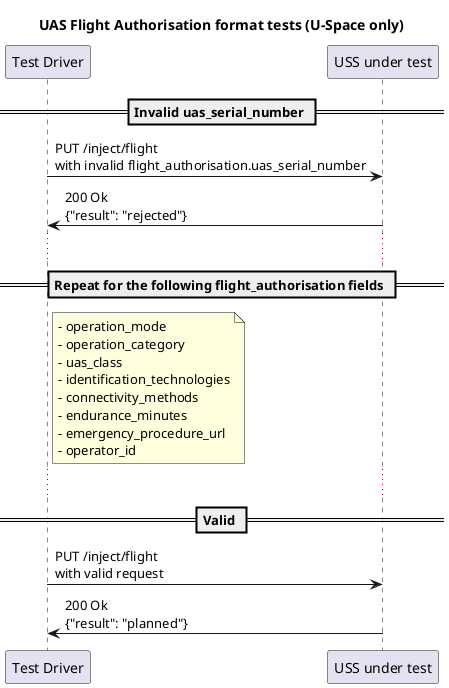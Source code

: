 @startuml
title UAS Flight Authorisation format tests (U-Space only)

participant "Test Driver" as TD
participant "USS under test" as USS

== Invalid uas_serial_number ==
TD -> USS: PUT /inject/flight\nwith invalid flight_authorisation.uas_serial_number
TD <- USS: 200 Ok\n{"result": "rejected"}

...

== Repeat for the following flight_authorisation fields ==
note right of TD
- operation_mode
- operation_category
- uas_class
- identification_technologies
- connectivity_methods
- endurance_minutes
- emergency_procedure_url
- operator_id
end note

...

== Valid ==
TD -> USS: PUT /inject/flight\nwith valid request
TD <- USS: 200 Ok\n{"result": "planned"}
@enduml